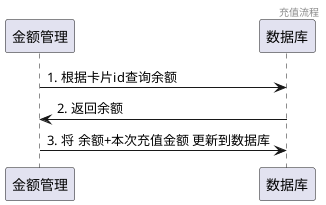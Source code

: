 @startuml
header 充值流程
金额管理 -> 数据库 : 1. 根据卡片id查询余额
数据库 -> 金额管理 : 2. 返回余额
金额管理 -> 数据库 : 3. 将 余额+本次充值金额 更新到数据库
@enduml